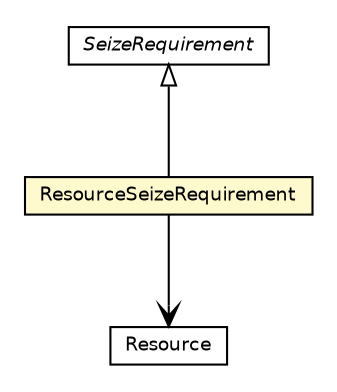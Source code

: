 #!/usr/local/bin/dot
#
# Class diagram 
# Generated by UMLGraph version 5.4 (http://www.umlgraph.org/)
#

digraph G {
	edge [fontname="Helvetica",fontsize=10,labelfontname="Helvetica",labelfontsize=10];
	node [fontname="Helvetica",fontsize=10,shape=plaintext];
	nodesep=0.25;
	ranksep=0.5;
	// jsl.modeling.elements.resource.SeizeRequirement
	c165020 [label=<<table title="jsl.modeling.elements.resource.SeizeRequirement" border="0" cellborder="1" cellspacing="0" cellpadding="2" port="p" href="./SeizeRequirement.html">
		<tr><td><table border="0" cellspacing="0" cellpadding="1">
<tr><td align="center" balign="center"><font face="Helvetica-Oblique"> SeizeRequirement </font></td></tr>
		</table></td></tr>
		</table>>, URL="./SeizeRequirement.html", fontname="Helvetica", fontcolor="black", fontsize=9.0];
	// jsl.modeling.elements.resource.ResourceSeizeRequirement
	c165027 [label=<<table title="jsl.modeling.elements.resource.ResourceSeizeRequirement" border="0" cellborder="1" cellspacing="0" cellpadding="2" port="p" bgcolor="lemonChiffon" href="./ResourceSeizeRequirement.html">
		<tr><td><table border="0" cellspacing="0" cellpadding="1">
<tr><td align="center" balign="center"> ResourceSeizeRequirement </td></tr>
		</table></td></tr>
		</table>>, URL="./ResourceSeizeRequirement.html", fontname="Helvetica", fontcolor="black", fontsize=9.0];
	// jsl.modeling.elements.resource.Resource
	c165034 [label=<<table title="jsl.modeling.elements.resource.Resource" border="0" cellborder="1" cellspacing="0" cellpadding="2" port="p" href="./Resource.html">
		<tr><td><table border="0" cellspacing="0" cellpadding="1">
<tr><td align="center" balign="center"> Resource </td></tr>
		</table></td></tr>
		</table>>, URL="./Resource.html", fontname="Helvetica", fontcolor="black", fontsize=9.0];
	//jsl.modeling.elements.resource.ResourceSeizeRequirement extends jsl.modeling.elements.resource.SeizeRequirement
	c165020:p -> c165027:p [dir=back,arrowtail=empty];
	// jsl.modeling.elements.resource.ResourceSeizeRequirement NAVASSOC jsl.modeling.elements.resource.Resource
	c165027:p -> c165034:p [taillabel="", label="", headlabel="", fontname="Helvetica", fontcolor="black", fontsize=10.0, color="black", arrowhead=open];
}

